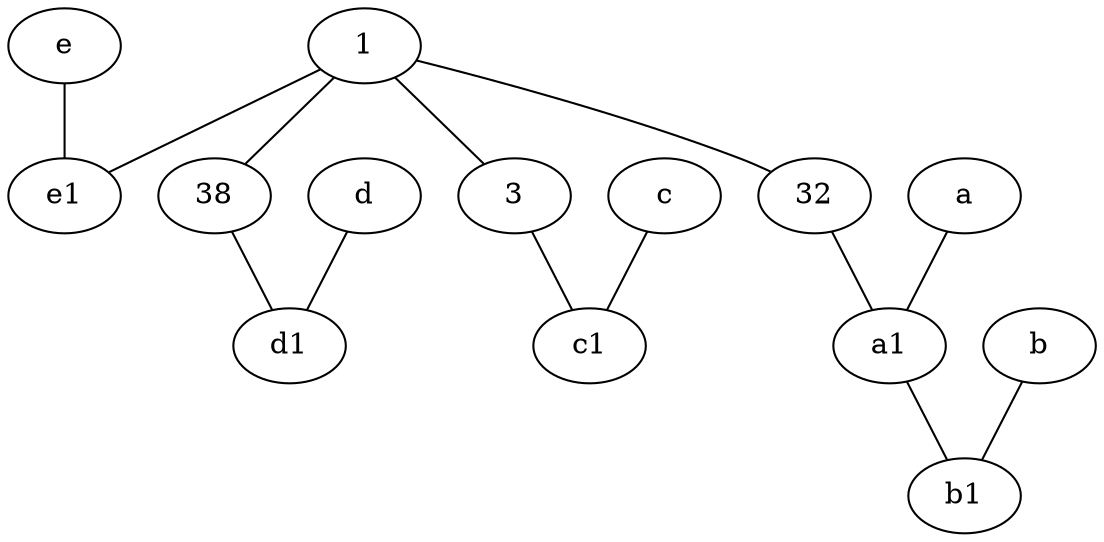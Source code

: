 graph {
	node [labelfontsize=50]
	c1 [labelfontsize=50 pos="4.5,3!"]
	38 [labelfontsize=50]
	1 [labelfontsize=50]
	b1 [labelfontsize=50 pos="9,4!"]
	d1 [labelfontsize=50 pos="3,5!"]
	e1 [labelfontsize=50 pos="7,7!"]
	3 [labelfontsize=50]
	a1 [labelfontsize=50 pos="8,3!"]
	e [labelfontsize=50 pos="7,9!"]
	32 [labelfontsize=50]
	1 -- 32
	38 -- d1
	d -- d1
	1 -- 3
	a -- a1
	e -- e1
	32 -- a1
	c -- c1
	3 -- c1
	b -- b1
	a1 -- b1
	1 -- e1
	1 -- 38
}

